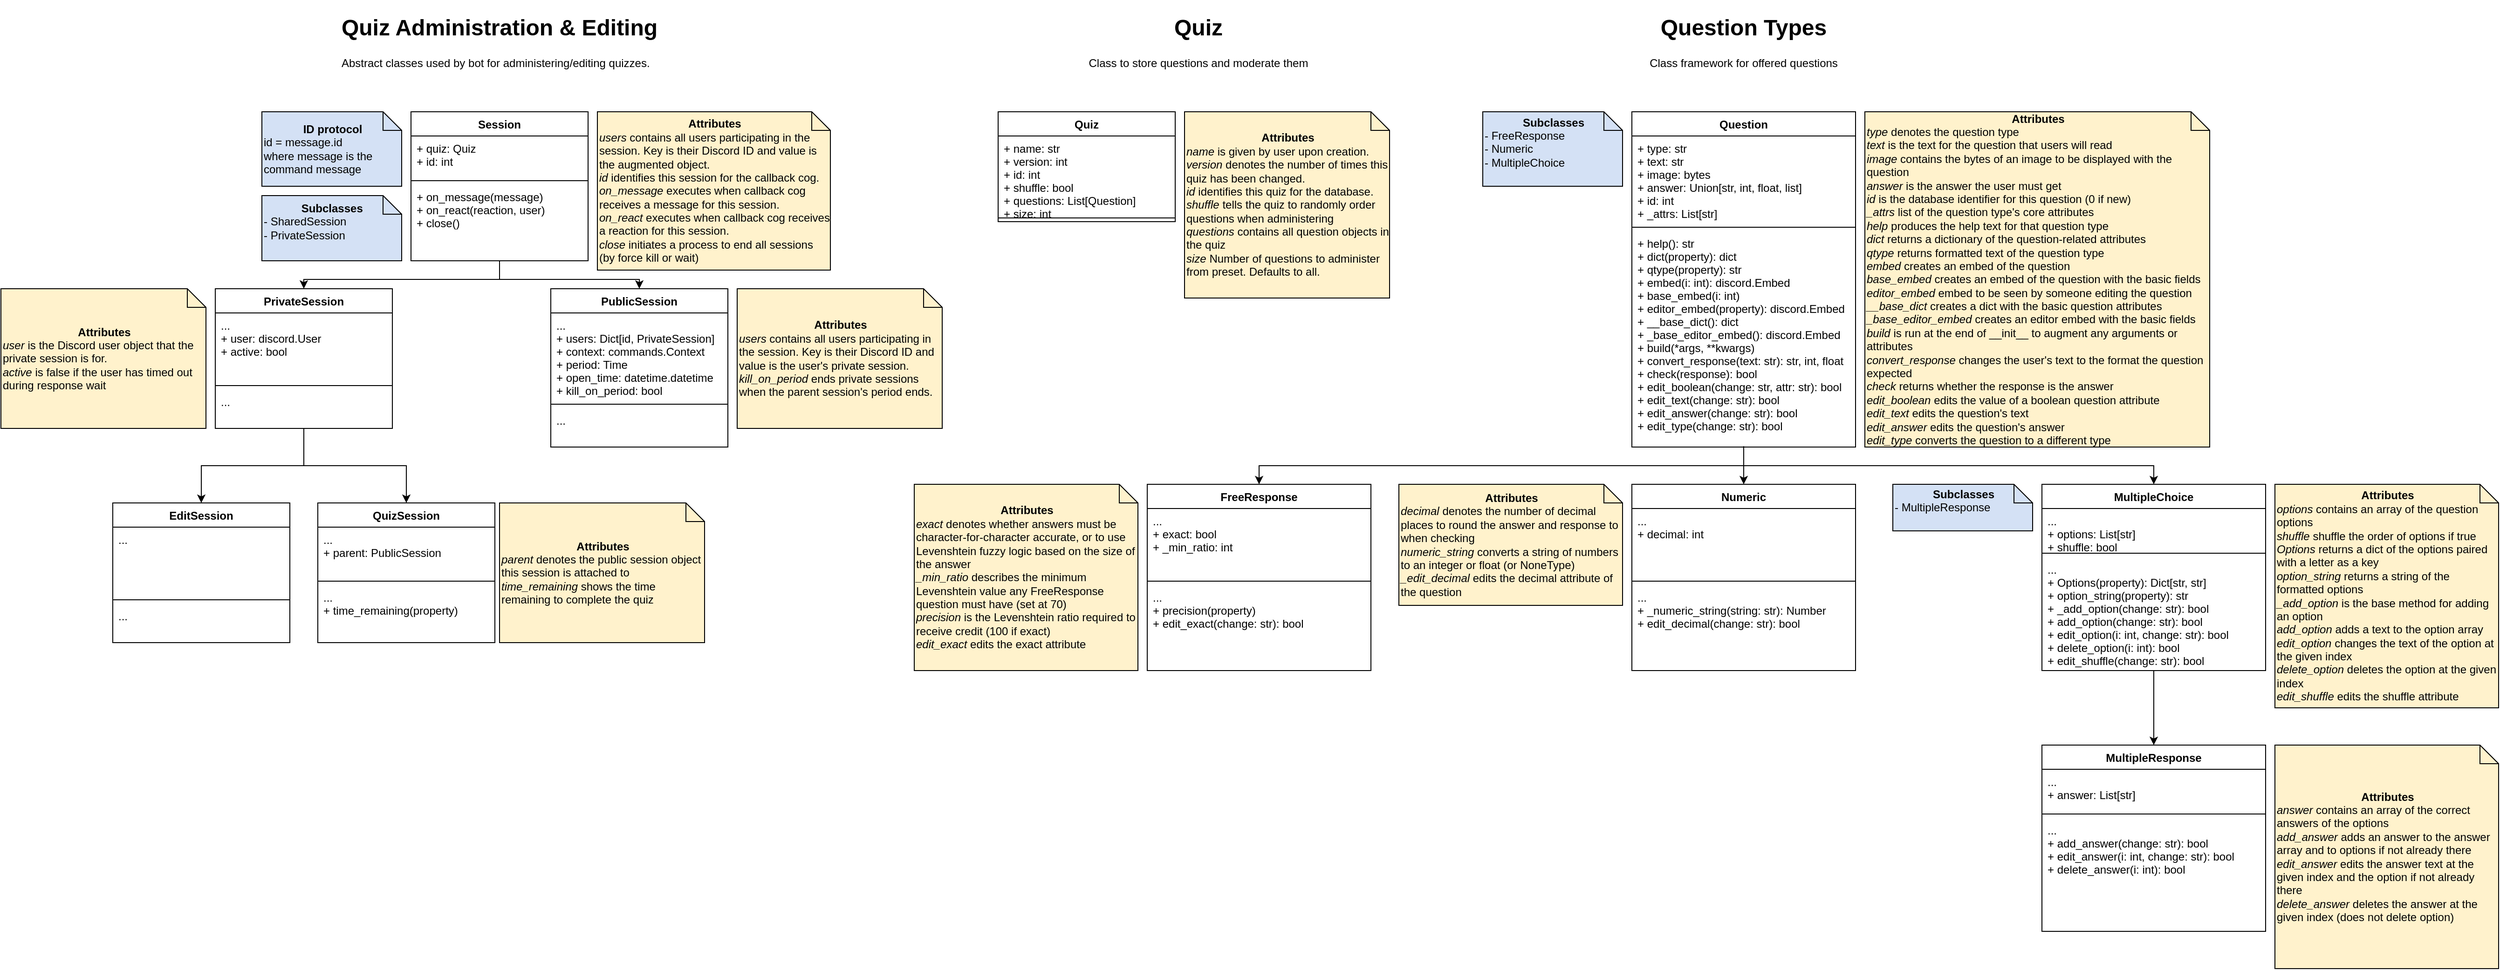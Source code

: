 <mxfile version="13.3.9" type="device"><diagram id="yuI6nHSo1HVlFhe4lNxT" name="Page-1"><mxGraphModel dx="2036" dy="1780" grid="1" gridSize="10" guides="1" tooltips="1" connect="1" arrows="1" fold="1" page="1" pageScale="1" pageWidth="850" pageHeight="1100" math="0" shadow="0"><root><mxCell id="0"/><mxCell id="1" parent="0"/><mxCell id="BQmdqcMO7wNv8oOavRnT-41" value="&lt;h1&gt;Quiz Administration &amp;amp; Editing&lt;/h1&gt;&lt;p style=&quot;text-align: left&quot;&gt;Abstract classes used by bot for administering/editing quizzes.&lt;/p&gt;" style="text;html=1;strokeColor=none;fillColor=none;spacing=5;spacingTop=-20;whiteSpace=wrap;overflow=hidden;rounded=0;align=center;" parent="1" vertex="1"><mxGeometry x="240" y="-150" width="370" height="70" as="geometry"/></mxCell><mxCell id="pfcorZt0TV2l4ctubvUs-5" value="" style="edgeStyle=orthogonalEdgeStyle;rounded=0;orthogonalLoop=1;jettySize=auto;html=1;" parent="1" source="BQmdqcMO7wNv8oOavRnT-4" target="pfcorZt0TV2l4ctubvUs-1" edge="1"><mxGeometry relative="1" as="geometry"><Array as="points"><mxPoint x="425" y="140"/><mxPoint x="215" y="140"/></Array></mxGeometry></mxCell><mxCell id="BQmdqcMO7wNv8oOavRnT-4" value="Session" style="swimlane;fontStyle=1;align=center;verticalAlign=top;childLayout=stackLayout;horizontal=1;startSize=26;horizontalStack=0;resizeParent=1;resizeParentMax=0;resizeLast=0;collapsible=1;marginBottom=0;" parent="1" vertex="1"><mxGeometry x="330" y="-40" width="190" height="160" as="geometry"/></mxCell><mxCell id="BQmdqcMO7wNv8oOavRnT-5" value="+ quiz: Quiz&#10;+ id: int" style="text;strokeColor=none;fillColor=none;align=left;verticalAlign=top;spacingLeft=4;spacingRight=4;overflow=hidden;rotatable=0;points=[[0,0.5],[1,0.5]];portConstraint=eastwest;" parent="BQmdqcMO7wNv8oOavRnT-4" vertex="1"><mxGeometry y="26" width="190" height="44" as="geometry"/></mxCell><mxCell id="BQmdqcMO7wNv8oOavRnT-6" value="" style="line;strokeWidth=1;fillColor=none;align=left;verticalAlign=middle;spacingTop=-1;spacingLeft=3;spacingRight=3;rotatable=0;labelPosition=right;points=[];portConstraint=eastwest;" parent="BQmdqcMO7wNv8oOavRnT-4" vertex="1"><mxGeometry y="70" width="190" height="8" as="geometry"/></mxCell><mxCell id="BQmdqcMO7wNv8oOavRnT-7" value="+ on_message(message)&#10;+ on_react(reaction, user)&#10;+ close()" style="text;strokeColor=none;fillColor=none;align=left;verticalAlign=top;spacingLeft=4;spacingRight=4;overflow=hidden;rotatable=0;points=[[0,0.5],[1,0.5]];portConstraint=eastwest;" parent="BQmdqcMO7wNv8oOavRnT-4" vertex="1"><mxGeometry y="78" width="190" height="82" as="geometry"/></mxCell><mxCell id="BQmdqcMO7wNv8oOavRnT-56" value="&lt;div style=&quot;text-align: center&quot;&gt;&lt;span&gt;&lt;b&gt;Subclasses&lt;/b&gt;&lt;/span&gt;&lt;/div&gt;- SharedSession&lt;br&gt;- PrivateSession&lt;br&gt;&amp;nbsp; &amp;nbsp; &amp;nbsp; &amp;nbsp; &amp;nbsp; &amp;nbsp; &amp;nbsp; &amp;nbsp; &amp;nbsp; &amp;nbsp; &amp;nbsp; &amp;nbsp; &amp;nbsp; &amp;nbsp; &amp;nbsp; &amp;nbsp; &amp;nbsp; &amp;nbsp; &amp;nbsp; &amp;nbsp; &amp;nbsp; &amp;nbsp;&amp;nbsp;" style="shape=note;size=20;whiteSpace=wrap;html=1;align=left;fillColor=#D4E1F5;" parent="1" vertex="1"><mxGeometry x="170" y="50" width="150" height="70" as="geometry"/></mxCell><mxCell id="BQmdqcMO7wNv8oOavRnT-57" value="&lt;div style=&quot;text-align: center&quot;&gt;&lt;b&gt;ID protocol&lt;/b&gt;&lt;/div&gt;&lt;div&gt;&lt;span&gt;id = message.id&lt;/span&gt;&lt;br&gt;&lt;/div&gt;where message is the command message" style="shape=note;size=20;whiteSpace=wrap;html=1;align=left;fillColor=#D4E1F5;" parent="1" vertex="1"><mxGeometry x="170" y="-40" width="150" height="80" as="geometry"/></mxCell><mxCell id="BQmdqcMO7wNv8oOavRnT-58" value="&lt;div style=&quot;text-align: center&quot;&gt;&lt;b&gt;Attributes&lt;/b&gt;&lt;/div&gt;&lt;i&gt;users&lt;/i&gt;&amp;nbsp;contains all users participating in the session. Key is their Discord ID and value is the augmented object.&lt;br&gt;&lt;i&gt;id&lt;/i&gt;&amp;nbsp;identifies this session for the callback cog.&lt;br&gt;&lt;i&gt;on_message&lt;/i&gt; executes when callback cog receives a message for this session.&lt;br&gt;&lt;i&gt;on_react&lt;/i&gt; executes when callback cog receives a reaction for this session.&lt;br&gt;&lt;i&gt;close&lt;/i&gt;&amp;nbsp;initiates a process to end all sessions (by force kill or wait)" style="shape=note;size=20;whiteSpace=wrap;html=1;align=left;fillColor=#FFF2CC;" parent="1" vertex="1"><mxGeometry x="530" y="-40" width="250" height="170" as="geometry"/></mxCell><mxCell id="BQmdqcMO7wNv8oOavRnT-61" value="&lt;div style=&quot;text-align: center&quot;&gt;&lt;b&gt;Attributes&lt;/b&gt;&lt;/div&gt;&lt;i&gt;name&lt;/i&gt;&amp;nbsp;is given by user upon creation.&lt;br&gt;&lt;i&gt;version&lt;/i&gt;&amp;nbsp;denotes the number of times this quiz has been changed.&lt;br&gt;&lt;i&gt;id&lt;/i&gt;&amp;nbsp;identifies this quiz for the database.&lt;br&gt;&lt;i&gt;shuffle&lt;/i&gt;&amp;nbsp;tells the quiz to randomly order questions when administering&lt;br&gt;&lt;i&gt;questions&lt;/i&gt;&amp;nbsp;contains all question objects in the quiz&lt;br&gt;&lt;i&gt;size &lt;/i&gt;Number of questions to administer from preset. Defaults to all." style="shape=note;size=20;whiteSpace=wrap;html=1;align=left;fillColor=#FFF2CC;" parent="1" vertex="1"><mxGeometry x="1160" y="-40" width="220" height="200" as="geometry"/></mxCell><mxCell id="TdrvvduJCZB98DmdkLVx-1" value="&lt;div style=&quot;text-align: center&quot;&gt;&lt;span&gt;&lt;b&gt;Subclasses&lt;/b&gt;&lt;/span&gt;&lt;/div&gt;- FreeResponse&lt;br&gt;- Numeric&lt;br&gt;- MultipleChoice&amp;nbsp; &amp;nbsp; &amp;nbsp; &amp;nbsp; &amp;nbsp; &amp;nbsp; &amp;nbsp; &amp;nbsp; &amp;nbsp; &amp;nbsp; &amp;nbsp; &amp;nbsp; &amp;nbsp; &amp;nbsp; &amp;nbsp; &amp;nbsp; &amp;nbsp; &amp;nbsp; &amp;nbsp; &amp;nbsp; &amp;nbsp; &amp;nbsp;&amp;nbsp;" style="shape=note;size=20;whiteSpace=wrap;html=1;align=left;fillColor=#D4E1F5;" parent="1" vertex="1"><mxGeometry x="1480" y="-40" width="150" height="80" as="geometry"/></mxCell><mxCell id="pfcorZt0TV2l4ctubvUs-10" value="" style="edgeStyle=orthogonalEdgeStyle;rounded=0;orthogonalLoop=1;jettySize=auto;html=1;entryX=0.5;entryY=0;entryDx=0;entryDy=0;" parent="1" source="BQmdqcMO7wNv8oOavRnT-4" target="pfcorZt0TV2l4ctubvUs-6" edge="1"><mxGeometry relative="1" as="geometry"><mxPoint x="710" y="215" as="targetPoint"/><Array as="points"><mxPoint x="425" y="140"/><mxPoint x="575" y="140"/></Array></mxGeometry></mxCell><mxCell id="pfcorZt0TV2l4ctubvUs-11" value="&lt;div style=&quot;text-align: center&quot;&gt;&lt;b&gt;Attributes&lt;/b&gt;&lt;/div&gt;&lt;i&gt;users&lt;/i&gt;&amp;nbsp;contains all users participating in the session. Key is their Discord ID and value is the user's private session.&lt;br&gt;&lt;i&gt;kill_on_period&lt;/i&gt;&amp;nbsp;ends private sessions when the parent session's period ends." style="shape=note;size=20;whiteSpace=wrap;html=1;align=left;fillColor=#FFF2CC;" parent="1" vertex="1"><mxGeometry x="680" y="150" width="220" height="150" as="geometry"/></mxCell><mxCell id="pfcorZt0TV2l4ctubvUs-12" value="&lt;div style=&quot;text-align: center&quot;&gt;&lt;b&gt;Attributes&lt;/b&gt;&lt;/div&gt;&lt;i&gt;user &lt;/i&gt;is the Discord user object that the private session is for.&lt;br&gt;&lt;i&gt;active &lt;/i&gt;is false if the user has timed out during response wait" style="shape=note;size=20;whiteSpace=wrap;html=1;align=left;fillColor=#FFF2CC;" parent="1" vertex="1"><mxGeometry x="-110" y="150" width="220" height="150" as="geometry"/></mxCell><mxCell id="pfcorZt0TV2l4ctubvUs-17" value="" style="edgeStyle=orthogonalEdgeStyle;rounded=0;orthogonalLoop=1;jettySize=auto;html=1;" parent="1" source="pfcorZt0TV2l4ctubvUs-1" target="pfcorZt0TV2l4ctubvUs-13" edge="1"><mxGeometry relative="1" as="geometry"/></mxCell><mxCell id="pfcorZt0TV2l4ctubvUs-22" value="" style="edgeStyle=orthogonalEdgeStyle;rounded=0;orthogonalLoop=1;jettySize=auto;html=1;entryX=0.5;entryY=0;entryDx=0;entryDy=0;" parent="1" source="pfcorZt0TV2l4ctubvUs-1" target="pfcorZt0TV2l4ctubvUs-18" edge="1"><mxGeometry relative="1" as="geometry"><mxPoint x="225" y="310" as="sourcePoint"/><mxPoint x="35" y="390" as="targetPoint"/></mxGeometry></mxCell><mxCell id="pfcorZt0TV2l4ctubvUs-13" value="EditSession" style="swimlane;fontStyle=1;align=center;verticalAlign=top;childLayout=stackLayout;horizontal=1;startSize=26;horizontalStack=0;resizeParent=1;resizeParentMax=0;resizeLast=0;collapsible=1;marginBottom=0;" parent="1" vertex="1"><mxGeometry x="10" y="380" width="190" height="150" as="geometry"/></mxCell><mxCell id="pfcorZt0TV2l4ctubvUs-14" value="...&#10;" style="text;strokeColor=none;fillColor=none;align=left;verticalAlign=top;spacingLeft=4;spacingRight=4;overflow=hidden;rotatable=0;points=[[0,0.5],[1,0.5]];portConstraint=eastwest;" parent="pfcorZt0TV2l4ctubvUs-13" vertex="1"><mxGeometry y="26" width="190" height="74" as="geometry"/></mxCell><mxCell id="pfcorZt0TV2l4ctubvUs-15" value="" style="line;strokeWidth=1;fillColor=none;align=left;verticalAlign=middle;spacingTop=-1;spacingLeft=3;spacingRight=3;rotatable=0;labelPosition=right;points=[];portConstraint=eastwest;" parent="pfcorZt0TV2l4ctubvUs-13" vertex="1"><mxGeometry y="100" width="190" height="8" as="geometry"/></mxCell><mxCell id="pfcorZt0TV2l4ctubvUs-16" value="..." style="text;strokeColor=none;fillColor=none;align=left;verticalAlign=top;spacingLeft=4;spacingRight=4;overflow=hidden;rotatable=0;points=[[0,0.5],[1,0.5]];portConstraint=eastwest;" parent="pfcorZt0TV2l4ctubvUs-13" vertex="1"><mxGeometry y="108" width="190" height="42" as="geometry"/></mxCell><mxCell id="pfcorZt0TV2l4ctubvUs-18" value="QuizSession" style="swimlane;fontStyle=1;align=center;verticalAlign=top;childLayout=stackLayout;horizontal=1;startSize=26;horizontalStack=0;resizeParent=1;resizeParentMax=0;resizeLast=0;collapsible=1;marginBottom=0;" parent="1" vertex="1"><mxGeometry x="230" y="380" width="190" height="150" as="geometry"/></mxCell><mxCell id="pfcorZt0TV2l4ctubvUs-19" value="...&#10;+ parent: PublicSession" style="text;strokeColor=none;fillColor=none;align=left;verticalAlign=top;spacingLeft=4;spacingRight=4;overflow=hidden;rotatable=0;points=[[0,0.5],[1,0.5]];portConstraint=eastwest;" parent="pfcorZt0TV2l4ctubvUs-18" vertex="1"><mxGeometry y="26" width="190" height="54" as="geometry"/></mxCell><mxCell id="pfcorZt0TV2l4ctubvUs-20" value="" style="line;strokeWidth=1;fillColor=none;align=left;verticalAlign=middle;spacingTop=-1;spacingLeft=3;spacingRight=3;rotatable=0;labelPosition=right;points=[];portConstraint=eastwest;" parent="pfcorZt0TV2l4ctubvUs-18" vertex="1"><mxGeometry y="80" width="190" height="8" as="geometry"/></mxCell><mxCell id="pfcorZt0TV2l4ctubvUs-21" value="...&#10;+ time_remaining(property)" style="text;strokeColor=none;fillColor=none;align=left;verticalAlign=top;spacingLeft=4;spacingRight=4;overflow=hidden;rotatable=0;points=[[0,0.5],[1,0.5]];portConstraint=eastwest;" parent="pfcorZt0TV2l4ctubvUs-18" vertex="1"><mxGeometry y="88" width="190" height="62" as="geometry"/></mxCell><mxCell id="pfcorZt0TV2l4ctubvUs-1" value="PrivateSession" style="swimlane;fontStyle=1;align=center;verticalAlign=top;childLayout=stackLayout;horizontal=1;startSize=26;horizontalStack=0;resizeParent=1;resizeParentMax=0;resizeLast=0;collapsible=1;marginBottom=0;" parent="1" vertex="1"><mxGeometry x="120" y="150" width="190" height="150" as="geometry"/></mxCell><mxCell id="pfcorZt0TV2l4ctubvUs-2" value="...&#10;+ user: discord.User&#10;+ active: bool" style="text;strokeColor=none;fillColor=none;align=left;verticalAlign=top;spacingLeft=4;spacingRight=4;overflow=hidden;rotatable=0;points=[[0,0.5],[1,0.5]];portConstraint=eastwest;" parent="pfcorZt0TV2l4ctubvUs-1" vertex="1"><mxGeometry y="26" width="190" height="74" as="geometry"/></mxCell><mxCell id="pfcorZt0TV2l4ctubvUs-3" value="" style="line;strokeWidth=1;fillColor=none;align=left;verticalAlign=middle;spacingTop=-1;spacingLeft=3;spacingRight=3;rotatable=0;labelPosition=right;points=[];portConstraint=eastwest;" parent="pfcorZt0TV2l4ctubvUs-1" vertex="1"><mxGeometry y="100" width="190" height="8" as="geometry"/></mxCell><mxCell id="pfcorZt0TV2l4ctubvUs-4" value="..." style="text;strokeColor=none;fillColor=none;align=left;verticalAlign=top;spacingLeft=4;spacingRight=4;overflow=hidden;rotatable=0;points=[[0,0.5],[1,0.5]];portConstraint=eastwest;" parent="pfcorZt0TV2l4ctubvUs-1" vertex="1"><mxGeometry y="108" width="190" height="42" as="geometry"/></mxCell><mxCell id="pfcorZt0TV2l4ctubvUs-6" value="PublicSession" style="swimlane;fontStyle=1;align=center;verticalAlign=top;childLayout=stackLayout;horizontal=1;startSize=26;horizontalStack=0;resizeParent=1;resizeParentMax=0;resizeLast=0;collapsible=1;marginBottom=0;" parent="1" vertex="1"><mxGeometry x="480" y="150" width="190" height="170" as="geometry"/></mxCell><mxCell id="pfcorZt0TV2l4ctubvUs-7" value="...&#10;+ users: Dict[id, PrivateSession]&#10;+ context: commands.Context&#10;+ period: Time&#10;+ open_time: datetime.datetime&#10;+ kill_on_period: bool" style="text;strokeColor=none;fillColor=none;align=left;verticalAlign=top;spacingLeft=4;spacingRight=4;overflow=hidden;rotatable=0;points=[[0,0.5],[1,0.5]];portConstraint=eastwest;" parent="pfcorZt0TV2l4ctubvUs-6" vertex="1"><mxGeometry y="26" width="190" height="94" as="geometry"/></mxCell><mxCell id="pfcorZt0TV2l4ctubvUs-8" value="" style="line;strokeWidth=1;fillColor=none;align=left;verticalAlign=middle;spacingTop=-1;spacingLeft=3;spacingRight=3;rotatable=0;labelPosition=right;points=[];portConstraint=eastwest;" parent="pfcorZt0TV2l4ctubvUs-6" vertex="1"><mxGeometry y="120" width="190" height="8" as="geometry"/></mxCell><mxCell id="pfcorZt0TV2l4ctubvUs-9" value="..." style="text;strokeColor=none;fillColor=none;align=left;verticalAlign=top;spacingLeft=4;spacingRight=4;overflow=hidden;rotatable=0;points=[[0,0.5],[1,0.5]];portConstraint=eastwest;" parent="pfcorZt0TV2l4ctubvUs-6" vertex="1"><mxGeometry y="128" width="190" height="42" as="geometry"/></mxCell><mxCell id="pfcorZt0TV2l4ctubvUs-23" value="&lt;div style=&quot;text-align: center&quot;&gt;&lt;b&gt;Attributes&lt;/b&gt;&lt;/div&gt;&lt;i&gt;parent &lt;/i&gt;denotes the public session object this session is attached to&lt;br&gt;&lt;i&gt;time_remaining&lt;/i&gt;&amp;nbsp;shows the time remaining to complete the quiz" style="shape=note;size=20;whiteSpace=wrap;html=1;align=left;fillColor=#FFF2CC;" parent="1" vertex="1"><mxGeometry x="425" y="380" width="220" height="150" as="geometry"/></mxCell><mxCell id="BQmdqcMO7wNv8oOavRnT-24" value="Quiz" style="swimlane;fontStyle=1;align=center;verticalAlign=top;childLayout=stackLayout;horizontal=1;startSize=26;horizontalStack=0;resizeParent=1;resizeParentMax=0;resizeLast=0;collapsible=1;marginBottom=0;" parent="1" vertex="1"><mxGeometry x="960" y="-40" width="190" height="118" as="geometry"/></mxCell><mxCell id="BQmdqcMO7wNv8oOavRnT-25" value="+ name: str&#10;+ version: int&#10;+ id: int&#10;+ shuffle: bool&#10;+ questions: List[Question]&#10;+ size: int" style="text;strokeColor=none;fillColor=none;align=left;verticalAlign=top;spacingLeft=4;spacingRight=4;overflow=hidden;rotatable=0;points=[[0,0.5],[1,0.5]];portConstraint=eastwest;" parent="BQmdqcMO7wNv8oOavRnT-24" vertex="1"><mxGeometry y="26" width="190" height="84" as="geometry"/></mxCell><mxCell id="BQmdqcMO7wNv8oOavRnT-26" value="" style="line;strokeWidth=1;fillColor=none;align=left;verticalAlign=middle;spacingTop=-1;spacingLeft=3;spacingRight=3;rotatable=0;labelPosition=right;points=[];portConstraint=eastwest;" parent="BQmdqcMO7wNv8oOavRnT-24" vertex="1"><mxGeometry y="110" width="190" height="8" as="geometry"/></mxCell><mxCell id="wfve0-OJLOhl4DWLl8vc-9" value="" style="edgeStyle=orthogonalEdgeStyle;rounded=0;orthogonalLoop=1;jettySize=auto;html=1;" edge="1" parent="1" source="BQmdqcMO7wNv8oOavRnT-28" target="wfve0-OJLOhl4DWLl8vc-5"><mxGeometry relative="1" as="geometry"/></mxCell><mxCell id="BQmdqcMO7wNv8oOavRnT-28" value="Question" style="swimlane;fontStyle=1;align=center;verticalAlign=top;childLayout=stackLayout;horizontal=1;startSize=26;horizontalStack=0;resizeParent=1;resizeParentMax=0;resizeLast=0;collapsible=1;marginBottom=0;" parent="1" vertex="1"><mxGeometry x="1640" y="-40" width="240" height="360" as="geometry"/></mxCell><mxCell id="BQmdqcMO7wNv8oOavRnT-29" value="+ type: str&#10;+ text: str&#10;+ image: bytes&#10;+ answer: Union[str, int, float, list]&#10;+ id: int&#10;+ _attrs: List[str]" style="text;strokeColor=none;fillColor=none;align=left;verticalAlign=top;spacingLeft=4;spacingRight=4;overflow=hidden;rotatable=0;points=[[0,0.5],[1,0.5]];portConstraint=eastwest;" parent="BQmdqcMO7wNv8oOavRnT-28" vertex="1"><mxGeometry y="26" width="240" height="94" as="geometry"/></mxCell><mxCell id="BQmdqcMO7wNv8oOavRnT-30" value="" style="line;strokeWidth=1;fillColor=none;align=left;verticalAlign=middle;spacingTop=-1;spacingLeft=3;spacingRight=3;rotatable=0;labelPosition=right;points=[];portConstraint=eastwest;" parent="BQmdqcMO7wNv8oOavRnT-28" vertex="1"><mxGeometry y="120" width="240" height="8" as="geometry"/></mxCell><mxCell id="BQmdqcMO7wNv8oOavRnT-31" value="+ help(): str&#10;+ dict(property): dict&#10;+ qtype(property): str&#10;+ embed(i: int): discord.Embed&#10;+ base_embed(i: int)&#10;+ editor_embed(property): discord.Embed&#10;+ __base_dict(): dict&#10;+ _base_editor_embed(): discord.Embed&#10;+ build(*args, **kwargs)&#10;+ convert_response(text: str): str, int, float&#10;+ check(response): bool&#10;+ edit_boolean(change: str, attr: str): bool&#10;+ edit_text(change: str): bool&#10;+ edit_answer(change: str): bool&#10;+ edit_type(change: str): bool" style="text;strokeColor=none;fillColor=none;align=left;verticalAlign=top;spacingLeft=4;spacingRight=4;overflow=hidden;rotatable=0;points=[[0,0.5],[1,0.5]];portConstraint=eastwest;" parent="BQmdqcMO7wNv8oOavRnT-28" vertex="1"><mxGeometry y="128" width="240" height="232" as="geometry"/></mxCell><mxCell id="wfve0-OJLOhl4DWLl8vc-5" value="Numeric" style="swimlane;fontStyle=1;align=center;verticalAlign=top;childLayout=stackLayout;horizontal=1;startSize=26;horizontalStack=0;resizeParent=1;resizeParentMax=0;resizeLast=0;collapsible=1;marginBottom=0;" vertex="1" parent="1"><mxGeometry x="1640" y="360" width="240" height="200" as="geometry"/></mxCell><mxCell id="wfve0-OJLOhl4DWLl8vc-6" value="...&#10;+ decimal: int" style="text;strokeColor=none;fillColor=none;align=left;verticalAlign=top;spacingLeft=4;spacingRight=4;overflow=hidden;rotatable=0;points=[[0,0.5],[1,0.5]];portConstraint=eastwest;" vertex="1" parent="wfve0-OJLOhl4DWLl8vc-5"><mxGeometry y="26" width="240" height="74" as="geometry"/></mxCell><mxCell id="wfve0-OJLOhl4DWLl8vc-7" value="" style="line;strokeWidth=1;fillColor=none;align=left;verticalAlign=middle;spacingTop=-1;spacingLeft=3;spacingRight=3;rotatable=0;labelPosition=right;points=[];portConstraint=eastwest;" vertex="1" parent="wfve0-OJLOhl4DWLl8vc-5"><mxGeometry y="100" width="240" height="8" as="geometry"/></mxCell><mxCell id="wfve0-OJLOhl4DWLl8vc-8" value="...&#10;+ _numeric_string(string: str): Number&#10;+ edit_decimal(change: str): bool" style="text;strokeColor=none;fillColor=none;align=left;verticalAlign=top;spacingLeft=4;spacingRight=4;overflow=hidden;rotatable=0;points=[[0,0.5],[1,0.5]];portConstraint=eastwest;" vertex="1" parent="wfve0-OJLOhl4DWLl8vc-5"><mxGeometry y="108" width="240" height="92" as="geometry"/></mxCell><mxCell id="wfve0-OJLOhl4DWLl8vc-10" value="" style="edgeStyle=orthogonalEdgeStyle;rounded=0;orthogonalLoop=1;jettySize=auto;html=1;exitX=0.5;exitY=0.996;exitDx=0;exitDy=0;exitPerimeter=0;" edge="1" parent="1" source="BQmdqcMO7wNv8oOavRnT-31" target="wfve0-OJLOhl4DWLl8vc-1"><mxGeometry relative="1" as="geometry"><mxPoint x="1770" y="310" as="sourcePoint"/><mxPoint x="1770" y="370" as="targetPoint"/></mxGeometry></mxCell><mxCell id="wfve0-OJLOhl4DWLl8vc-11" value="&lt;div style=&quot;text-align: center&quot;&gt;&lt;b&gt;Attributes&lt;/b&gt;&lt;/div&gt;&lt;i&gt;type &lt;/i&gt;denotes the question type&lt;br&gt;&lt;i&gt;text &lt;/i&gt;is the text for the question that users will read&lt;br&gt;&lt;i&gt;image &lt;/i&gt;contains the bytes of an image to be displayed with the question&lt;br&gt;&lt;i&gt;answer &lt;/i&gt;is the answer the user must get&lt;br&gt;&lt;i&gt;id &lt;/i&gt;is the database identifier for this question (0 if new)&lt;br&gt;&lt;i&gt;_attrs &lt;/i&gt;list of the question type's core attributes&lt;br&gt;&lt;i&gt;help &lt;/i&gt;produces the help text for that question type&lt;br&gt;&lt;i&gt;dict &lt;/i&gt;returns a dictionary of the question-related attributes&lt;br&gt;&lt;i&gt;qtype &lt;/i&gt;returns formatted text of the question type&lt;br&gt;&lt;i&gt;embed &lt;/i&gt;creates an embed of the question&lt;br&gt;&lt;i&gt;base_embed &lt;/i&gt;creates an embed of the question with the basic fields&lt;br&gt;&lt;i&gt;editor_embed &lt;/i&gt;embed to be seen by someone editing the question&lt;br&gt;&lt;i&gt;__base_dict&lt;/i&gt;&amp;nbsp;creates a dict with the basic question attributes&lt;br&gt;&lt;i&gt;_base_editor_embed &lt;/i&gt;creates an editor embed with the basic fields&lt;br&gt;&lt;i&gt;build &lt;/i&gt;is run at the end of __init__ to augment any arguments or attributes&lt;br&gt;&lt;i&gt;convert_response&lt;/i&gt;&amp;nbsp;changes the user's text to the format the question expected&lt;br&gt;&lt;i&gt;check &lt;/i&gt;returns whether the response is the answer&lt;br&gt;&lt;i&gt;edit_boolean &lt;/i&gt;edits the value of a boolean question attribute&lt;br&gt;&lt;i&gt;edit_text &lt;/i&gt;edits the question's text&lt;br&gt;&lt;i&gt;edit_answer &lt;/i&gt;edits the question's answer&lt;br&gt;&lt;i&gt;edit_type &lt;/i&gt;converts the question to a different type" style="shape=note;size=20;whiteSpace=wrap;html=1;align=left;fillColor=#FFF2CC;" vertex="1" parent="1"><mxGeometry x="1890" y="-40" width="370" height="360" as="geometry"/></mxCell><mxCell id="wfve0-OJLOhl4DWLl8vc-22" value="" style="edgeStyle=orthogonalEdgeStyle;rounded=0;orthogonalLoop=1;jettySize=auto;html=1;" edge="1" parent="1" source="wfve0-OJLOhl4DWLl8vc-12" target="wfve0-OJLOhl4DWLl8vc-18"><mxGeometry relative="1" as="geometry"/></mxCell><mxCell id="wfve0-OJLOhl4DWLl8vc-12" value="MultipleChoice" style="swimlane;fontStyle=1;align=center;verticalAlign=top;childLayout=stackLayout;horizontal=1;startSize=26;horizontalStack=0;resizeParent=1;resizeParentMax=0;resizeLast=0;collapsible=1;marginBottom=0;" vertex="1" parent="1"><mxGeometry x="2080" y="360" width="240" height="200" as="geometry"/></mxCell><mxCell id="wfve0-OJLOhl4DWLl8vc-13" value="...&#10;+ options: List[str]&#10;+ shuffle: bool" style="text;strokeColor=none;fillColor=none;align=left;verticalAlign=top;spacingLeft=4;spacingRight=4;overflow=hidden;rotatable=0;points=[[0,0.5],[1,0.5]];portConstraint=eastwest;" vertex="1" parent="wfve0-OJLOhl4DWLl8vc-12"><mxGeometry y="26" width="240" height="44" as="geometry"/></mxCell><mxCell id="wfve0-OJLOhl4DWLl8vc-14" value="" style="line;strokeWidth=1;fillColor=none;align=left;verticalAlign=middle;spacingTop=-1;spacingLeft=3;spacingRight=3;rotatable=0;labelPosition=right;points=[];portConstraint=eastwest;" vertex="1" parent="wfve0-OJLOhl4DWLl8vc-12"><mxGeometry y="70" width="240" height="8" as="geometry"/></mxCell><mxCell id="wfve0-OJLOhl4DWLl8vc-15" value="...&#10;+ Options(property): Dict[str, str]&#10;+ option_string(property): str&#10;+ _add_option(change: str): bool&#10;+ add_option(change: str): bool&#10;+ edit_option(i: int, change: str): bool&#10;+ delete_option(i: int): bool&#10;+ edit_shuffle(change: str): bool" style="text;strokeColor=none;fillColor=none;align=left;verticalAlign=top;spacingLeft=4;spacingRight=4;overflow=hidden;rotatable=0;points=[[0,0.5],[1,0.5]];portConstraint=eastwest;" vertex="1" parent="wfve0-OJLOhl4DWLl8vc-12"><mxGeometry y="78" width="240" height="122" as="geometry"/></mxCell><mxCell id="wfve0-OJLOhl4DWLl8vc-18" value="MultipleResponse" style="swimlane;fontStyle=1;align=center;verticalAlign=top;childLayout=stackLayout;horizontal=1;startSize=26;horizontalStack=0;resizeParent=1;resizeParentMax=0;resizeLast=0;collapsible=1;marginBottom=0;" vertex="1" parent="1"><mxGeometry x="2080" y="640" width="240" height="200" as="geometry"/></mxCell><mxCell id="wfve0-OJLOhl4DWLl8vc-19" value="...&#10;+ answer: List[str]" style="text;strokeColor=none;fillColor=none;align=left;verticalAlign=top;spacingLeft=4;spacingRight=4;overflow=hidden;rotatable=0;points=[[0,0.5],[1,0.5]];portConstraint=eastwest;" vertex="1" parent="wfve0-OJLOhl4DWLl8vc-18"><mxGeometry y="26" width="240" height="44" as="geometry"/></mxCell><mxCell id="wfve0-OJLOhl4DWLl8vc-20" value="" style="line;strokeWidth=1;fillColor=none;align=left;verticalAlign=middle;spacingTop=-1;spacingLeft=3;spacingRight=3;rotatable=0;labelPosition=right;points=[];portConstraint=eastwest;" vertex="1" parent="wfve0-OJLOhl4DWLl8vc-18"><mxGeometry y="70" width="240" height="8" as="geometry"/></mxCell><mxCell id="wfve0-OJLOhl4DWLl8vc-21" value="...&#10;+ add_answer(change: str): bool&#10;+ edit_answer(i: int, change: str): bool&#10;+ delete_answer(i: int): bool&#10;" style="text;strokeColor=none;fillColor=none;align=left;verticalAlign=top;spacingLeft=4;spacingRight=4;overflow=hidden;rotatable=0;points=[[0,0.5],[1,0.5]];portConstraint=eastwest;" vertex="1" parent="wfve0-OJLOhl4DWLl8vc-18"><mxGeometry y="78" width="240" height="122" as="geometry"/></mxCell><mxCell id="wfve0-OJLOhl4DWLl8vc-16" value="" style="edgeStyle=orthogonalEdgeStyle;rounded=0;orthogonalLoop=1;jettySize=auto;html=1;entryX=0.5;entryY=0;entryDx=0;entryDy=0;exitX=0.5;exitY=1;exitDx=0;exitDy=0;exitPerimeter=0;" edge="1" parent="1" source="BQmdqcMO7wNv8oOavRnT-31" target="wfve0-OJLOhl4DWLl8vc-12"><mxGeometry relative="1" as="geometry"><mxPoint x="1770" y="330" as="sourcePoint"/><mxPoint x="1770" y="370" as="targetPoint"/></mxGeometry></mxCell><mxCell id="wfve0-OJLOhl4DWLl8vc-17" value="&lt;div style=&quot;text-align: center&quot;&gt;&lt;b&gt;Attributes&lt;/b&gt;&lt;/div&gt;&lt;i&gt;exact &lt;/i&gt;denotes whether answers must be character-for-character accurate, or to use Levenshtein fuzzy logic based on the size of the answer&lt;br&gt;&lt;i&gt;_min_ratio&lt;/i&gt;&amp;nbsp;describes the minimum Levenshtein value any FreeResponse question must have (set at 70)&lt;br&gt;&lt;i&gt;precision&lt;/i&gt;&amp;nbsp;is the Levenshtein ratio required to receive credit (100 if exact)&lt;br&gt;&lt;i&gt;edit_exact &lt;/i&gt;edits the exact attribute" style="shape=note;size=20;whiteSpace=wrap;html=1;align=left;fillColor=#FFF2CC;" vertex="1" parent="1"><mxGeometry x="870" y="360" width="240" height="200" as="geometry"/></mxCell><mxCell id="wfve0-OJLOhl4DWLl8vc-1" value="FreeResponse" style="swimlane;fontStyle=1;align=center;verticalAlign=top;childLayout=stackLayout;horizontal=1;startSize=26;horizontalStack=0;resizeParent=1;resizeParentMax=0;resizeLast=0;collapsible=1;marginBottom=0;" vertex="1" parent="1"><mxGeometry x="1120" y="360" width="240" height="200" as="geometry"/></mxCell><mxCell id="wfve0-OJLOhl4DWLl8vc-2" value="...&#10;+ exact: bool&#10;+ _min_ratio: int" style="text;strokeColor=none;fillColor=none;align=left;verticalAlign=top;spacingLeft=4;spacingRight=4;overflow=hidden;rotatable=0;points=[[0,0.5],[1,0.5]];portConstraint=eastwest;" vertex="1" parent="wfve0-OJLOhl4DWLl8vc-1"><mxGeometry y="26" width="240" height="74" as="geometry"/></mxCell><mxCell id="wfve0-OJLOhl4DWLl8vc-3" value="" style="line;strokeWidth=1;fillColor=none;align=left;verticalAlign=middle;spacingTop=-1;spacingLeft=3;spacingRight=3;rotatable=0;labelPosition=right;points=[];portConstraint=eastwest;" vertex="1" parent="wfve0-OJLOhl4DWLl8vc-1"><mxGeometry y="100" width="240" height="8" as="geometry"/></mxCell><mxCell id="wfve0-OJLOhl4DWLl8vc-4" value="...&#10;+ precision(property)&#10;+ edit_exact(change: str): bool" style="text;strokeColor=none;fillColor=none;align=left;verticalAlign=top;spacingLeft=4;spacingRight=4;overflow=hidden;rotatable=0;points=[[0,0.5],[1,0.5]];portConstraint=eastwest;" vertex="1" parent="wfve0-OJLOhl4DWLl8vc-1"><mxGeometry y="108" width="240" height="92" as="geometry"/></mxCell><mxCell id="wfve0-OJLOhl4DWLl8vc-23" value="&lt;div style=&quot;text-align: center&quot;&gt;&lt;span&gt;&lt;b&gt;Subclasses&lt;/b&gt;&lt;/span&gt;&lt;/div&gt;- MultipleResponse&amp;nbsp; &amp;nbsp; &amp;nbsp; &amp;nbsp; &amp;nbsp; &amp;nbsp; &amp;nbsp; &amp;nbsp; &amp;nbsp; &amp;nbsp; &amp;nbsp; &amp;nbsp; &amp;nbsp; &amp;nbsp; &amp;nbsp; &amp;nbsp; &amp;nbsp; &amp;nbsp; &amp;nbsp; &amp;nbsp; &amp;nbsp;&amp;nbsp;" style="shape=note;size=20;whiteSpace=wrap;html=1;align=left;fillColor=#D4E1F5;" vertex="1" parent="1"><mxGeometry x="1920" y="360" width="150" height="50" as="geometry"/></mxCell><mxCell id="wfve0-OJLOhl4DWLl8vc-24" value="&lt;div style=&quot;text-align: center&quot;&gt;&lt;b&gt;Attributes&lt;/b&gt;&lt;/div&gt;&lt;i&gt;decimal&amp;nbsp;&lt;/i&gt;denotes the number of decimal places to round the answer and response to when checking&lt;br&gt;&lt;i&gt;numeric_string&lt;/i&gt;&amp;nbsp;converts a string of numbers to an integer or float (or NoneType)&lt;br&gt;&lt;i&gt;_edit_decimal&lt;/i&gt;&amp;nbsp;edits the decimal attribute of the question" style="shape=note;size=20;whiteSpace=wrap;html=1;align=left;fillColor=#FFF2CC;" vertex="1" parent="1"><mxGeometry x="1390" y="360" width="240" height="130" as="geometry"/></mxCell><mxCell id="wfve0-OJLOhl4DWLl8vc-25" value="&lt;div style=&quot;text-align: center&quot;&gt;&lt;b&gt;Attributes&lt;/b&gt;&lt;/div&gt;&lt;i&gt;options &lt;/i&gt;contains an array of the question options&lt;br&gt;&lt;i&gt;shuffle &lt;/i&gt;shuffle the order of options if true&lt;br&gt;&lt;i&gt;Options&lt;/i&gt;&amp;nbsp;returns a dict of the options paired with a letter as a key&lt;br&gt;&lt;i&gt;option_string &lt;/i&gt;returns a string of the formatted options&lt;br&gt;&lt;i&gt;_add_option &lt;/i&gt;is the base method for adding an option&lt;br&gt;&lt;i&gt;add_option &lt;/i&gt;adds a text to the option array&lt;br&gt;&lt;i&gt;edit_option &lt;/i&gt;changes the text of the option at the given index&lt;br&gt;&lt;i&gt;delete_option &lt;/i&gt;deletes the option at the given index&lt;br&gt;&lt;i&gt;edit_shuffle &lt;/i&gt;edits the shuffle attribute" style="shape=note;size=20;whiteSpace=wrap;html=1;align=left;fillColor=#FFF2CC;" vertex="1" parent="1"><mxGeometry x="2330" y="360" width="240" height="240" as="geometry"/></mxCell><mxCell id="wfve0-OJLOhl4DWLl8vc-26" value="&lt;div style=&quot;text-align: center&quot;&gt;&lt;b&gt;Attributes&lt;/b&gt;&lt;/div&gt;&lt;i&gt;answer &lt;/i&gt;contains an array of the correct answers of the options&lt;br&gt;&lt;i&gt;add_answer &lt;/i&gt;adds an answer to the answer array and to options if not already there&lt;br&gt;&lt;i&gt;edit_answer &lt;/i&gt;edits the answer text at the given index and the option if not already there&lt;br&gt;&lt;i&gt;delete_answer &lt;/i&gt;deletes the answer at the given index (does not delete option)" style="shape=note;size=20;whiteSpace=wrap;html=1;align=left;fillColor=#FFF2CC;" vertex="1" parent="1"><mxGeometry x="2330" y="640" width="240" height="240" as="geometry"/></mxCell><mxCell id="wfve0-OJLOhl4DWLl8vc-27" value="&lt;h1&gt;Question Types&lt;/h1&gt;&lt;p style=&quot;text-align: left&quot;&gt;Class framework for offered questions&lt;/p&gt;" style="text;html=1;strokeColor=none;fillColor=none;spacing=5;spacingTop=-20;whiteSpace=wrap;overflow=hidden;rounded=0;align=center;" vertex="1" parent="1"><mxGeometry x="1575" y="-150" width="370" height="70" as="geometry"/></mxCell><mxCell id="wfve0-OJLOhl4DWLl8vc-28" value="&lt;h1&gt;Quiz&lt;/h1&gt;&lt;p style=&quot;text-align: left&quot;&gt;Class to store questions and moderate them&lt;/p&gt;" style="text;html=1;strokeColor=none;fillColor=none;spacing=5;spacingTop=-20;whiteSpace=wrap;overflow=hidden;rounded=0;align=center;" vertex="1" parent="1"><mxGeometry x="990" y="-150" width="370" height="70" as="geometry"/></mxCell></root></mxGraphModel></diagram></mxfile>